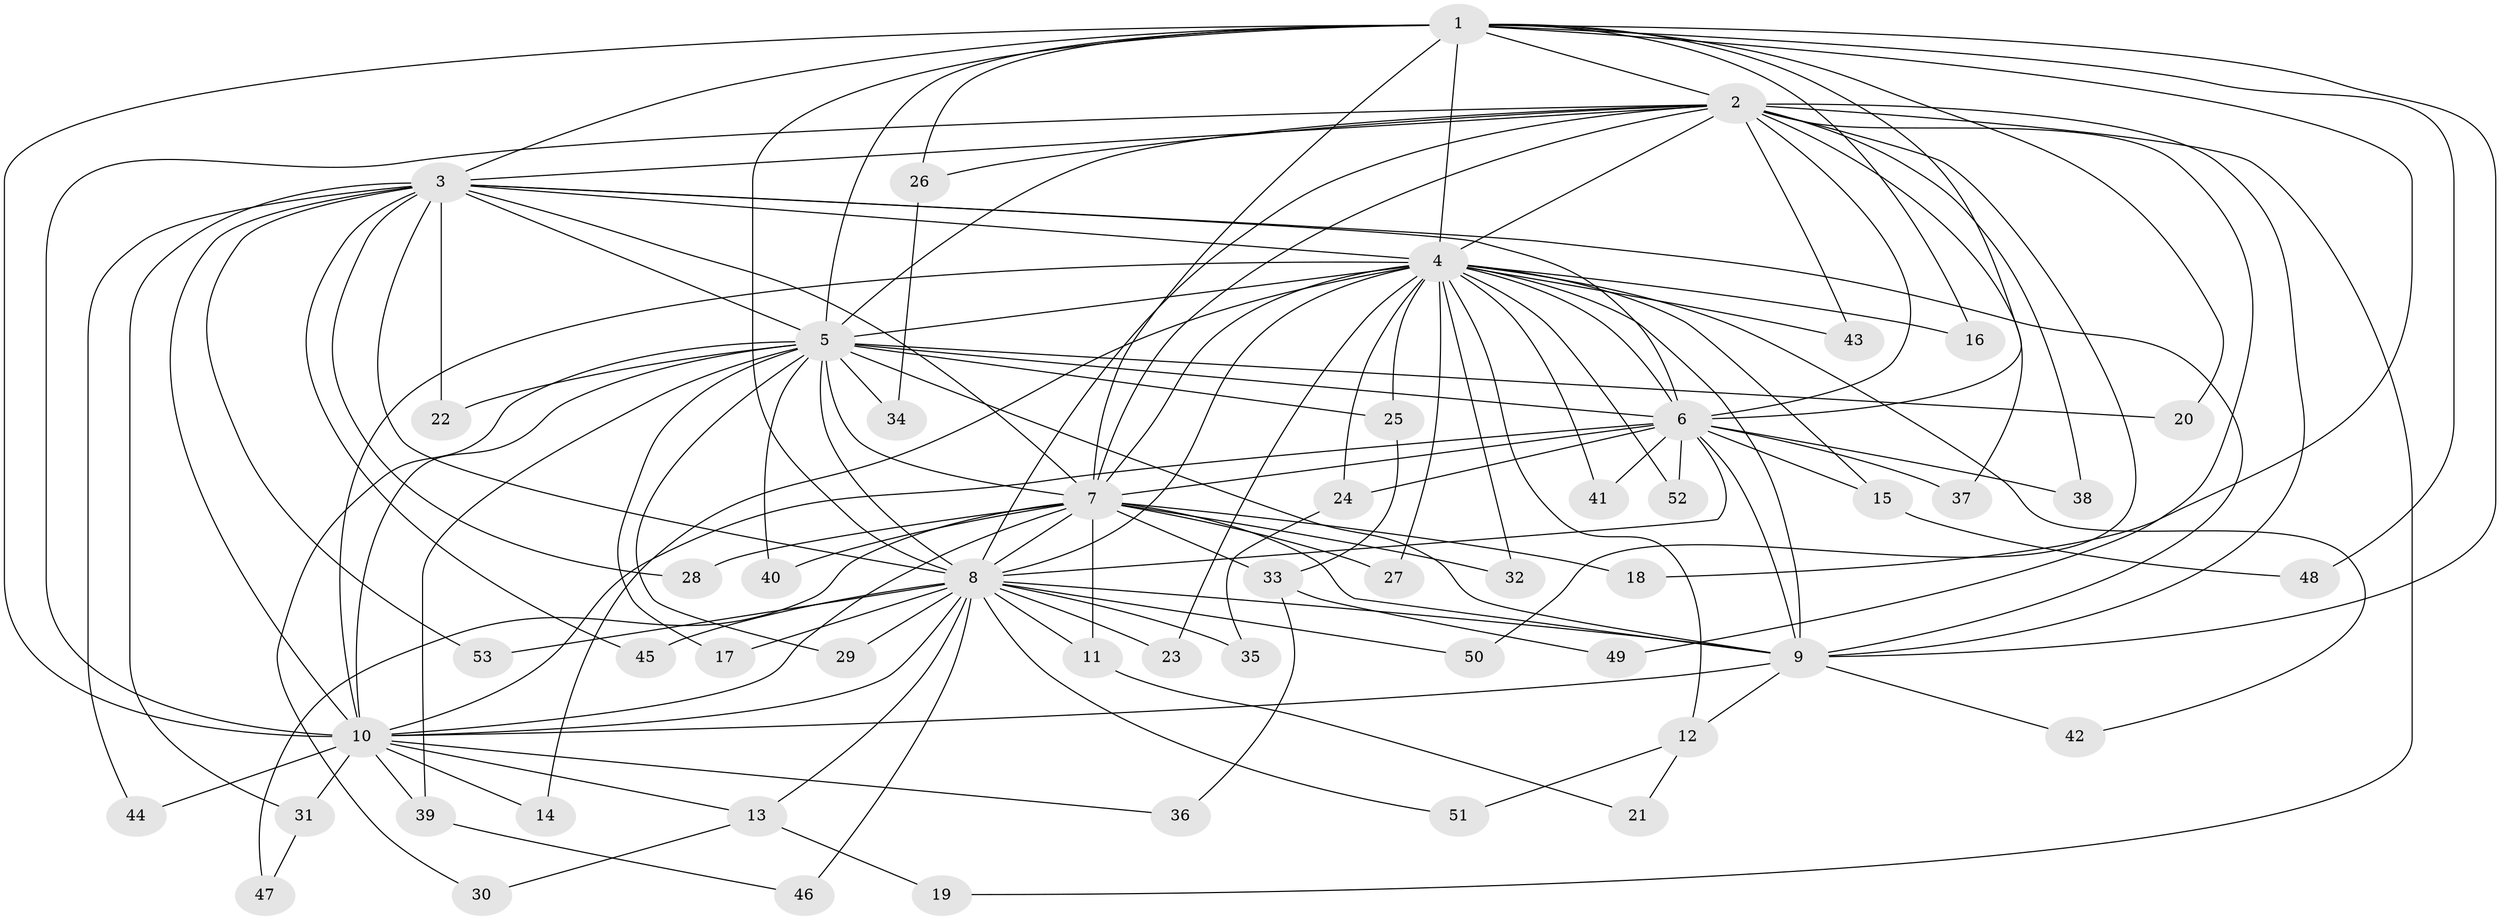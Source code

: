 // Generated by graph-tools (version 1.1) at 2025/34/03/09/25 02:34:56]
// undirected, 53 vertices, 131 edges
graph export_dot {
graph [start="1"]
  node [color=gray90,style=filled];
  1;
  2;
  3;
  4;
  5;
  6;
  7;
  8;
  9;
  10;
  11;
  12;
  13;
  14;
  15;
  16;
  17;
  18;
  19;
  20;
  21;
  22;
  23;
  24;
  25;
  26;
  27;
  28;
  29;
  30;
  31;
  32;
  33;
  34;
  35;
  36;
  37;
  38;
  39;
  40;
  41;
  42;
  43;
  44;
  45;
  46;
  47;
  48;
  49;
  50;
  51;
  52;
  53;
  1 -- 2;
  1 -- 3;
  1 -- 4;
  1 -- 5;
  1 -- 6;
  1 -- 7;
  1 -- 8;
  1 -- 9;
  1 -- 10;
  1 -- 16;
  1 -- 18;
  1 -- 20;
  1 -- 26;
  1 -- 48;
  2 -- 3;
  2 -- 4;
  2 -- 5;
  2 -- 6;
  2 -- 7;
  2 -- 8;
  2 -- 9;
  2 -- 10;
  2 -- 19;
  2 -- 26;
  2 -- 37;
  2 -- 38;
  2 -- 43;
  2 -- 49;
  2 -- 50;
  3 -- 4;
  3 -- 5;
  3 -- 6;
  3 -- 7;
  3 -- 8;
  3 -- 9;
  3 -- 10;
  3 -- 22;
  3 -- 28;
  3 -- 31;
  3 -- 44;
  3 -- 45;
  3 -- 53;
  4 -- 5;
  4 -- 6;
  4 -- 7;
  4 -- 8;
  4 -- 9;
  4 -- 10;
  4 -- 12;
  4 -- 14;
  4 -- 15;
  4 -- 16;
  4 -- 23;
  4 -- 24;
  4 -- 25;
  4 -- 27;
  4 -- 32;
  4 -- 41;
  4 -- 42;
  4 -- 43;
  4 -- 52;
  5 -- 6;
  5 -- 7;
  5 -- 8;
  5 -- 9;
  5 -- 10;
  5 -- 17;
  5 -- 20;
  5 -- 22;
  5 -- 25;
  5 -- 29;
  5 -- 30;
  5 -- 34;
  5 -- 39;
  5 -- 40;
  6 -- 7;
  6 -- 8;
  6 -- 9;
  6 -- 10;
  6 -- 15;
  6 -- 24;
  6 -- 37;
  6 -- 38;
  6 -- 41;
  6 -- 52;
  7 -- 8;
  7 -- 9;
  7 -- 10;
  7 -- 11;
  7 -- 18;
  7 -- 27;
  7 -- 28;
  7 -- 32;
  7 -- 33;
  7 -- 40;
  7 -- 47;
  8 -- 9;
  8 -- 10;
  8 -- 11;
  8 -- 13;
  8 -- 17;
  8 -- 23;
  8 -- 29;
  8 -- 35;
  8 -- 45;
  8 -- 46;
  8 -- 50;
  8 -- 51;
  8 -- 53;
  9 -- 10;
  9 -- 12;
  9 -- 42;
  10 -- 13;
  10 -- 14;
  10 -- 31;
  10 -- 36;
  10 -- 39;
  10 -- 44;
  11 -- 21;
  12 -- 21;
  12 -- 51;
  13 -- 19;
  13 -- 30;
  15 -- 48;
  24 -- 35;
  25 -- 33;
  26 -- 34;
  31 -- 47;
  33 -- 36;
  33 -- 49;
  39 -- 46;
}
